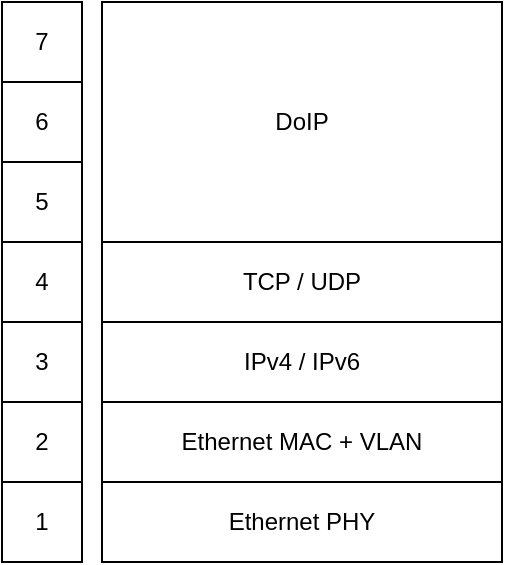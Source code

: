 <mxfile>
    <diagram id="bkcuYcbibML03i1vBcbj" name="Page-1">
        <mxGraphModel dx="724" dy="1649" grid="1" gridSize="10" guides="1" tooltips="1" connect="1" arrows="1" fold="1" page="1" pageScale="1" pageWidth="300" pageHeight="400" math="0" shadow="0">
            <root>
                <mxCell id="0"/>
                <mxCell id="1" parent="0"/>
                <mxCell id="2" value="DoIP" style="rounded=0;whiteSpace=wrap;html=1;" vertex="1" parent="1">
                    <mxGeometry x="70" y="10" width="200" height="120" as="geometry"/>
                </mxCell>
                <mxCell id="4" value="7" style="rounded=0;whiteSpace=wrap;html=1;" vertex="1" parent="1">
                    <mxGeometry x="20" y="10" width="40" height="40" as="geometry"/>
                </mxCell>
                <mxCell id="5" value="6" style="rounded=0;whiteSpace=wrap;html=1;" vertex="1" parent="1">
                    <mxGeometry x="20" y="50" width="40" height="40" as="geometry"/>
                </mxCell>
                <mxCell id="6" value="5" style="rounded=0;whiteSpace=wrap;html=1;" vertex="1" parent="1">
                    <mxGeometry x="20" y="90" width="40" height="40" as="geometry"/>
                </mxCell>
                <mxCell id="7" value="4" style="rounded=0;whiteSpace=wrap;html=1;" vertex="1" parent="1">
                    <mxGeometry x="20" y="130" width="40" height="40" as="geometry"/>
                </mxCell>
                <mxCell id="8" value="3" style="rounded=0;whiteSpace=wrap;html=1;" vertex="1" parent="1">
                    <mxGeometry x="20" y="170" width="40" height="40" as="geometry"/>
                </mxCell>
                <mxCell id="9" value="2" style="rounded=0;whiteSpace=wrap;html=1;" vertex="1" parent="1">
                    <mxGeometry x="20" y="210" width="40" height="40" as="geometry"/>
                </mxCell>
                <mxCell id="10" value="TCP / UDP" style="rounded=0;whiteSpace=wrap;html=1;" vertex="1" parent="1">
                    <mxGeometry x="70" y="130" width="200" height="40" as="geometry"/>
                </mxCell>
                <mxCell id="11" value="IPv4 / IPv6" style="rounded=0;whiteSpace=wrap;html=1;" vertex="1" parent="1">
                    <mxGeometry x="70" y="170" width="200" height="40" as="geometry"/>
                </mxCell>
                <mxCell id="12" value="Ethernet MAC + VLAN" style="rounded=0;whiteSpace=wrap;html=1;" vertex="1" parent="1">
                    <mxGeometry x="70" y="210" width="200" height="40" as="geometry"/>
                </mxCell>
                <mxCell id="14" value="Ethernet PHY" style="rounded=0;whiteSpace=wrap;html=1;" vertex="1" parent="1">
                    <mxGeometry x="70" y="250" width="200" height="40" as="geometry"/>
                </mxCell>
                <mxCell id="15" value="1" style="rounded=0;whiteSpace=wrap;html=1;" vertex="1" parent="1">
                    <mxGeometry x="20" y="250" width="40" height="40" as="geometry"/>
                </mxCell>
            </root>
        </mxGraphModel>
    </diagram>
</mxfile>